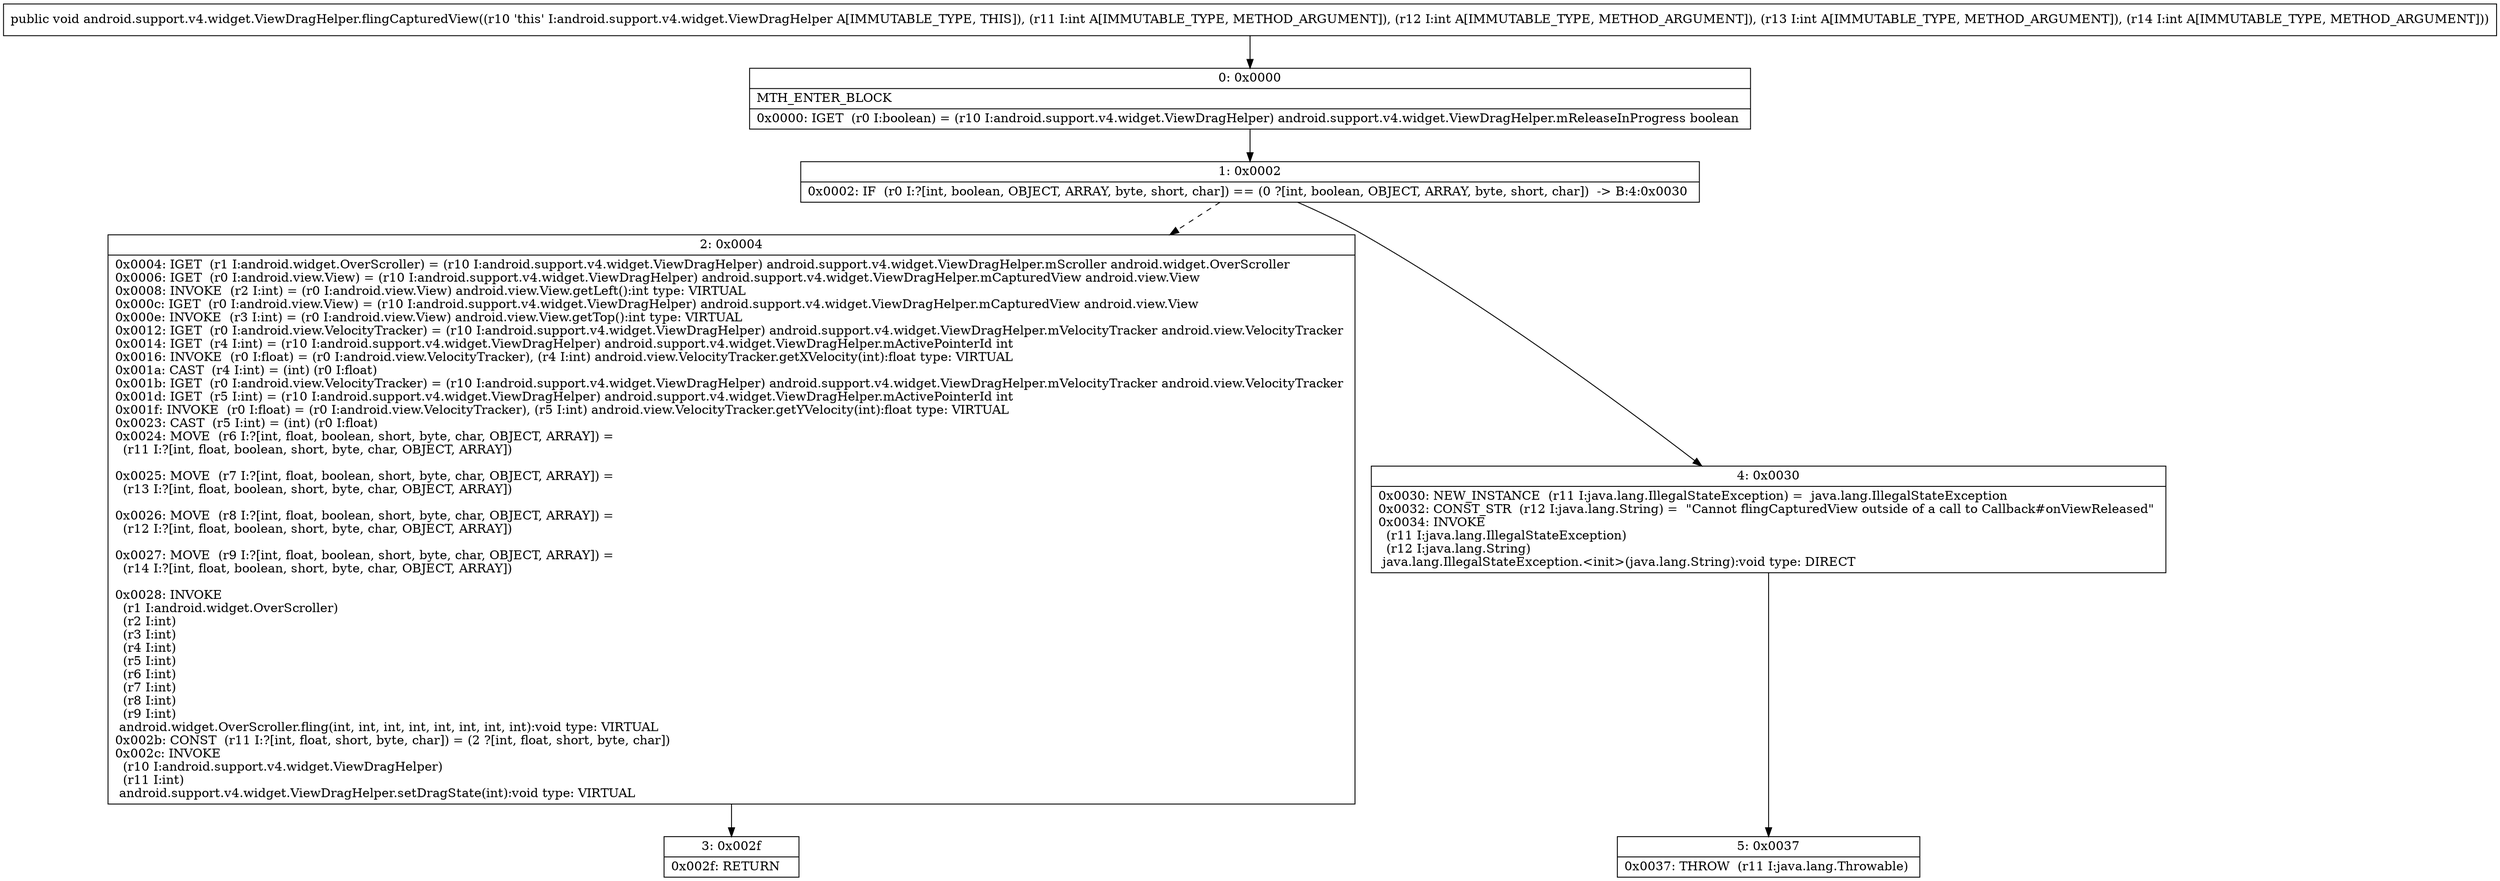 digraph "CFG forandroid.support.v4.widget.ViewDragHelper.flingCapturedView(IIII)V" {
Node_0 [shape=record,label="{0\:\ 0x0000|MTH_ENTER_BLOCK\l|0x0000: IGET  (r0 I:boolean) = (r10 I:android.support.v4.widget.ViewDragHelper) android.support.v4.widget.ViewDragHelper.mReleaseInProgress boolean \l}"];
Node_1 [shape=record,label="{1\:\ 0x0002|0x0002: IF  (r0 I:?[int, boolean, OBJECT, ARRAY, byte, short, char]) == (0 ?[int, boolean, OBJECT, ARRAY, byte, short, char])  \-\> B:4:0x0030 \l}"];
Node_2 [shape=record,label="{2\:\ 0x0004|0x0004: IGET  (r1 I:android.widget.OverScroller) = (r10 I:android.support.v4.widget.ViewDragHelper) android.support.v4.widget.ViewDragHelper.mScroller android.widget.OverScroller \l0x0006: IGET  (r0 I:android.view.View) = (r10 I:android.support.v4.widget.ViewDragHelper) android.support.v4.widget.ViewDragHelper.mCapturedView android.view.View \l0x0008: INVOKE  (r2 I:int) = (r0 I:android.view.View) android.view.View.getLeft():int type: VIRTUAL \l0x000c: IGET  (r0 I:android.view.View) = (r10 I:android.support.v4.widget.ViewDragHelper) android.support.v4.widget.ViewDragHelper.mCapturedView android.view.View \l0x000e: INVOKE  (r3 I:int) = (r0 I:android.view.View) android.view.View.getTop():int type: VIRTUAL \l0x0012: IGET  (r0 I:android.view.VelocityTracker) = (r10 I:android.support.v4.widget.ViewDragHelper) android.support.v4.widget.ViewDragHelper.mVelocityTracker android.view.VelocityTracker \l0x0014: IGET  (r4 I:int) = (r10 I:android.support.v4.widget.ViewDragHelper) android.support.v4.widget.ViewDragHelper.mActivePointerId int \l0x0016: INVOKE  (r0 I:float) = (r0 I:android.view.VelocityTracker), (r4 I:int) android.view.VelocityTracker.getXVelocity(int):float type: VIRTUAL \l0x001a: CAST  (r4 I:int) = (int) (r0 I:float) \l0x001b: IGET  (r0 I:android.view.VelocityTracker) = (r10 I:android.support.v4.widget.ViewDragHelper) android.support.v4.widget.ViewDragHelper.mVelocityTracker android.view.VelocityTracker \l0x001d: IGET  (r5 I:int) = (r10 I:android.support.v4.widget.ViewDragHelper) android.support.v4.widget.ViewDragHelper.mActivePointerId int \l0x001f: INVOKE  (r0 I:float) = (r0 I:android.view.VelocityTracker), (r5 I:int) android.view.VelocityTracker.getYVelocity(int):float type: VIRTUAL \l0x0023: CAST  (r5 I:int) = (int) (r0 I:float) \l0x0024: MOVE  (r6 I:?[int, float, boolean, short, byte, char, OBJECT, ARRAY]) = \l  (r11 I:?[int, float, boolean, short, byte, char, OBJECT, ARRAY])\l \l0x0025: MOVE  (r7 I:?[int, float, boolean, short, byte, char, OBJECT, ARRAY]) = \l  (r13 I:?[int, float, boolean, short, byte, char, OBJECT, ARRAY])\l \l0x0026: MOVE  (r8 I:?[int, float, boolean, short, byte, char, OBJECT, ARRAY]) = \l  (r12 I:?[int, float, boolean, short, byte, char, OBJECT, ARRAY])\l \l0x0027: MOVE  (r9 I:?[int, float, boolean, short, byte, char, OBJECT, ARRAY]) = \l  (r14 I:?[int, float, boolean, short, byte, char, OBJECT, ARRAY])\l \l0x0028: INVOKE  \l  (r1 I:android.widget.OverScroller)\l  (r2 I:int)\l  (r3 I:int)\l  (r4 I:int)\l  (r5 I:int)\l  (r6 I:int)\l  (r7 I:int)\l  (r8 I:int)\l  (r9 I:int)\l android.widget.OverScroller.fling(int, int, int, int, int, int, int, int):void type: VIRTUAL \l0x002b: CONST  (r11 I:?[int, float, short, byte, char]) = (2 ?[int, float, short, byte, char]) \l0x002c: INVOKE  \l  (r10 I:android.support.v4.widget.ViewDragHelper)\l  (r11 I:int)\l android.support.v4.widget.ViewDragHelper.setDragState(int):void type: VIRTUAL \l}"];
Node_3 [shape=record,label="{3\:\ 0x002f|0x002f: RETURN   \l}"];
Node_4 [shape=record,label="{4\:\ 0x0030|0x0030: NEW_INSTANCE  (r11 I:java.lang.IllegalStateException) =  java.lang.IllegalStateException \l0x0032: CONST_STR  (r12 I:java.lang.String) =  \"Cannot flingCapturedView outside of a call to Callback#onViewReleased\" \l0x0034: INVOKE  \l  (r11 I:java.lang.IllegalStateException)\l  (r12 I:java.lang.String)\l java.lang.IllegalStateException.\<init\>(java.lang.String):void type: DIRECT \l}"];
Node_5 [shape=record,label="{5\:\ 0x0037|0x0037: THROW  (r11 I:java.lang.Throwable) \l}"];
MethodNode[shape=record,label="{public void android.support.v4.widget.ViewDragHelper.flingCapturedView((r10 'this' I:android.support.v4.widget.ViewDragHelper A[IMMUTABLE_TYPE, THIS]), (r11 I:int A[IMMUTABLE_TYPE, METHOD_ARGUMENT]), (r12 I:int A[IMMUTABLE_TYPE, METHOD_ARGUMENT]), (r13 I:int A[IMMUTABLE_TYPE, METHOD_ARGUMENT]), (r14 I:int A[IMMUTABLE_TYPE, METHOD_ARGUMENT])) }"];
MethodNode -> Node_0;
Node_0 -> Node_1;
Node_1 -> Node_2[style=dashed];
Node_1 -> Node_4;
Node_2 -> Node_3;
Node_4 -> Node_5;
}

